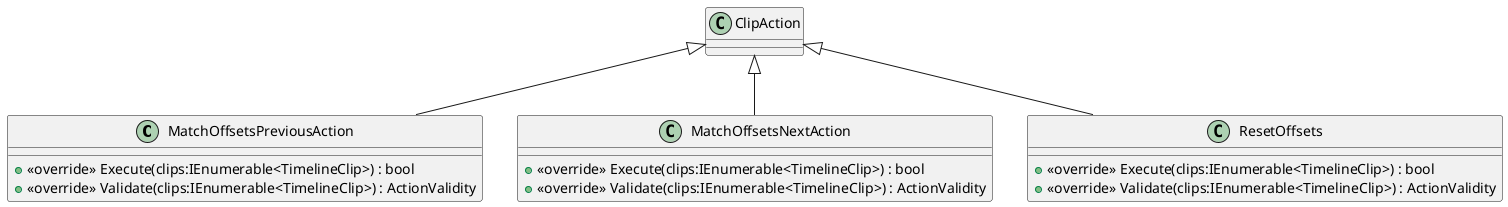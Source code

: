 @startuml
class MatchOffsetsPreviousAction {
    + <<override>> Execute(clips:IEnumerable<TimelineClip>) : bool
    + <<override>> Validate(clips:IEnumerable<TimelineClip>) : ActionValidity
}
class MatchOffsetsNextAction {
    + <<override>> Execute(clips:IEnumerable<TimelineClip>) : bool
    + <<override>> Validate(clips:IEnumerable<TimelineClip>) : ActionValidity
}
class ResetOffsets {
    + <<override>> Execute(clips:IEnumerable<TimelineClip>) : bool
    + <<override>> Validate(clips:IEnumerable<TimelineClip>) : ActionValidity
}
ClipAction <|-- MatchOffsetsPreviousAction
ClipAction <|-- MatchOffsetsNextAction
ClipAction <|-- ResetOffsets
@enduml
